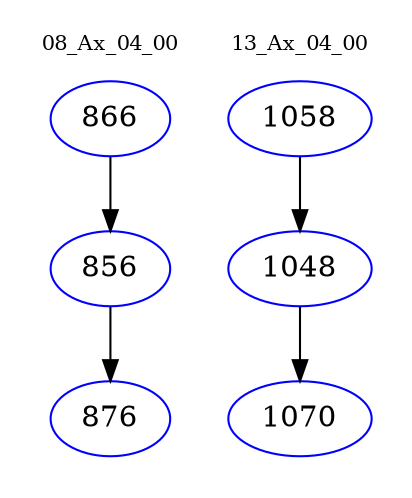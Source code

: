 digraph{
subgraph cluster_0 {
color = white
label = "08_Ax_04_00";
fontsize=10;
T0_866 [label="866", color="blue"]
T0_866 -> T0_856 [color="black"]
T0_856 [label="856", color="blue"]
T0_856 -> T0_876 [color="black"]
T0_876 [label="876", color="blue"]
}
subgraph cluster_1 {
color = white
label = "13_Ax_04_00";
fontsize=10;
T1_1058 [label="1058", color="blue"]
T1_1058 -> T1_1048 [color="black"]
T1_1048 [label="1048", color="blue"]
T1_1048 -> T1_1070 [color="black"]
T1_1070 [label="1070", color="blue"]
}
}
